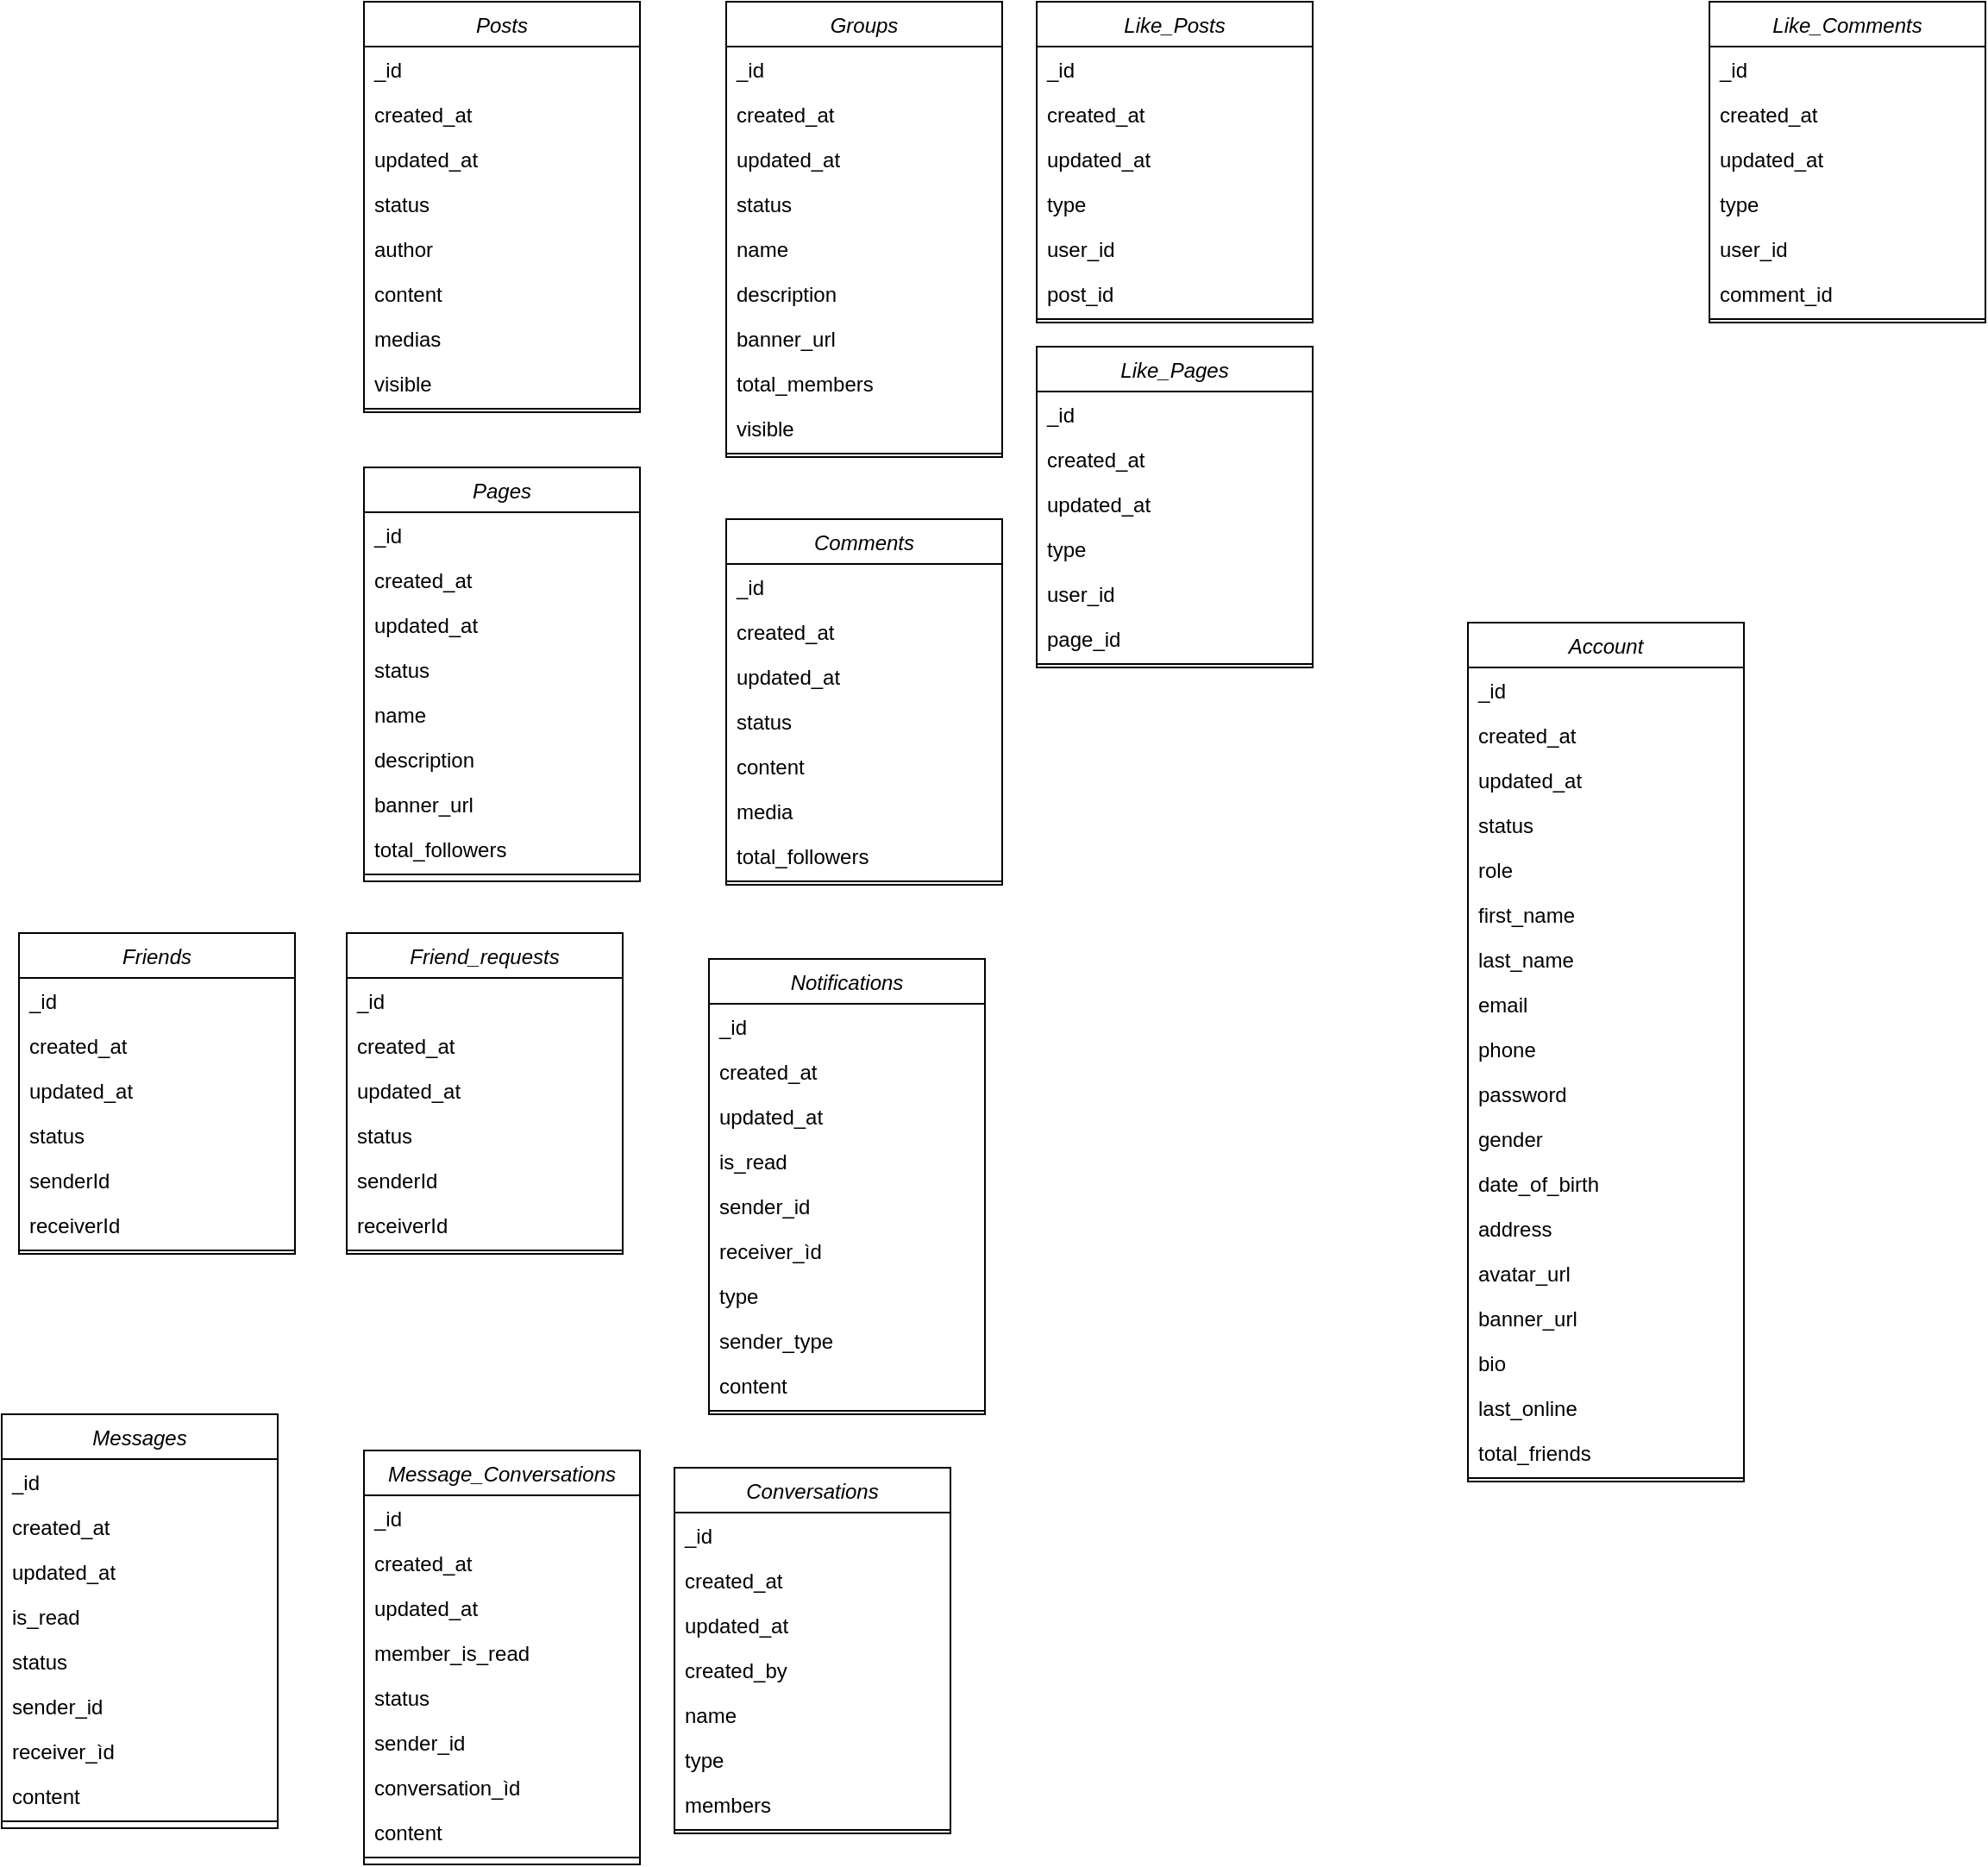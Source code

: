 <mxfile version="20.8.23" type="device"><diagram id="C5RBs43oDa-KdzZeNtuy" name="Page-1"><mxGraphModel dx="1219" dy="695" grid="1" gridSize="10" guides="1" tooltips="1" connect="1" arrows="1" fold="1" page="1" pageScale="1" pageWidth="827" pageHeight="1169" math="0" shadow="0"><root><mxCell id="WIyWlLk6GJQsqaUBKTNV-0"/><mxCell id="WIyWlLk6GJQsqaUBKTNV-1" parent="WIyWlLk6GJQsqaUBKTNV-0"/><mxCell id="zkfFHV4jXpPFQw0GAbJ--0" value="Account" style="swimlane;fontStyle=2;align=center;verticalAlign=top;childLayout=stackLayout;horizontal=1;startSize=26;horizontalStack=0;resizeParent=1;resizeLast=0;collapsible=1;marginBottom=0;rounded=0;shadow=0;strokeWidth=1;" parent="WIyWlLk6GJQsqaUBKTNV-1" vertex="1"><mxGeometry x="910" y="390" width="160" height="498" as="geometry"><mxRectangle x="230" y="140" width="160" height="26" as="alternateBounds"/></mxGeometry></mxCell><mxCell id="VKb7F-kueR9gp5gbfQ-T-25" value="_id" style="text;align=left;verticalAlign=top;spacingLeft=4;spacingRight=4;overflow=hidden;rotatable=0;points=[[0,0.5],[1,0.5]];portConstraint=eastwest;" parent="zkfFHV4jXpPFQw0GAbJ--0" vertex="1"><mxGeometry y="26" width="160" height="26" as="geometry"/></mxCell><mxCell id="VKb7F-kueR9gp5gbfQ-T-27" value="created_at" style="text;align=left;verticalAlign=top;spacingLeft=4;spacingRight=4;overflow=hidden;rotatable=0;points=[[0,0.5],[1,0.5]];portConstraint=eastwest;" parent="zkfFHV4jXpPFQw0GAbJ--0" vertex="1"><mxGeometry y="52" width="160" height="26" as="geometry"/></mxCell><mxCell id="VKb7F-kueR9gp5gbfQ-T-26" value="updated_at" style="text;align=left;verticalAlign=top;spacingLeft=4;spacingRight=4;overflow=hidden;rotatable=0;points=[[0,0.5],[1,0.5]];portConstraint=eastwest;" parent="zkfFHV4jXpPFQw0GAbJ--0" vertex="1"><mxGeometry y="78" width="160" height="26" as="geometry"/></mxCell><mxCell id="VKb7F-kueR9gp5gbfQ-T-29" value="status" style="text;align=left;verticalAlign=top;spacingLeft=4;spacingRight=4;overflow=hidden;rotatable=0;points=[[0,0.5],[1,0.5]];portConstraint=eastwest;" parent="zkfFHV4jXpPFQw0GAbJ--0" vertex="1"><mxGeometry y="104" width="160" height="26" as="geometry"/></mxCell><mxCell id="VKb7F-kueR9gp5gbfQ-T-28" value="role" style="text;align=left;verticalAlign=top;spacingLeft=4;spacingRight=4;overflow=hidden;rotatable=0;points=[[0,0.5],[1,0.5]];portConstraint=eastwest;" parent="zkfFHV4jXpPFQw0GAbJ--0" vertex="1"><mxGeometry y="130" width="160" height="26" as="geometry"/></mxCell><mxCell id="zkfFHV4jXpPFQw0GAbJ--1" value="first_name" style="text;align=left;verticalAlign=top;spacingLeft=4;spacingRight=4;overflow=hidden;rotatable=0;points=[[0,0.5],[1,0.5]];portConstraint=eastwest;" parent="zkfFHV4jXpPFQw0GAbJ--0" vertex="1"><mxGeometry y="156" width="160" height="26" as="geometry"/></mxCell><mxCell id="zkfFHV4jXpPFQw0GAbJ--2" value="last_name" style="text;align=left;verticalAlign=top;spacingLeft=4;spacingRight=4;overflow=hidden;rotatable=0;points=[[0,0.5],[1,0.5]];portConstraint=eastwest;rounded=0;shadow=0;html=0;" parent="zkfFHV4jXpPFQw0GAbJ--0" vertex="1"><mxGeometry y="182" width="160" height="26" as="geometry"/></mxCell><mxCell id="zkfFHV4jXpPFQw0GAbJ--3" value="email" style="text;align=left;verticalAlign=top;spacingLeft=4;spacingRight=4;overflow=hidden;rotatable=0;points=[[0,0.5],[1,0.5]];portConstraint=eastwest;rounded=0;shadow=0;html=0;" parent="zkfFHV4jXpPFQw0GAbJ--0" vertex="1"><mxGeometry y="208" width="160" height="26" as="geometry"/></mxCell><mxCell id="VKb7F-kueR9gp5gbfQ-T-2" value="phone" style="text;align=left;verticalAlign=top;spacingLeft=4;spacingRight=4;overflow=hidden;rotatable=0;points=[[0,0.5],[1,0.5]];portConstraint=eastwest;rounded=0;shadow=0;html=0;" parent="zkfFHV4jXpPFQw0GAbJ--0" vertex="1"><mxGeometry y="234" width="160" height="26" as="geometry"/></mxCell><mxCell id="VKb7F-kueR9gp5gbfQ-T-1" value="password" style="text;align=left;verticalAlign=top;spacingLeft=4;spacingRight=4;overflow=hidden;rotatable=0;points=[[0,0.5],[1,0.5]];portConstraint=eastwest;rounded=0;shadow=0;html=0;" parent="zkfFHV4jXpPFQw0GAbJ--0" vertex="1"><mxGeometry y="260" width="160" height="26" as="geometry"/></mxCell><mxCell id="VKb7F-kueR9gp5gbfQ-T-0" value="gender" style="text;align=left;verticalAlign=top;spacingLeft=4;spacingRight=4;overflow=hidden;rotatable=0;points=[[0,0.5],[1,0.5]];portConstraint=eastwest;rounded=0;shadow=0;html=0;" parent="zkfFHV4jXpPFQw0GAbJ--0" vertex="1"><mxGeometry y="286" width="160" height="26" as="geometry"/></mxCell><mxCell id="VKb7F-kueR9gp5gbfQ-T-4" value="date_of_birth" style="text;align=left;verticalAlign=top;spacingLeft=4;spacingRight=4;overflow=hidden;rotatable=0;points=[[0,0.5],[1,0.5]];portConstraint=eastwest;rounded=0;shadow=0;html=0;" parent="zkfFHV4jXpPFQw0GAbJ--0" vertex="1"><mxGeometry y="312" width="160" height="26" as="geometry"/></mxCell><mxCell id="VKb7F-kueR9gp5gbfQ-T-3" value="address" style="text;align=left;verticalAlign=top;spacingLeft=4;spacingRight=4;overflow=hidden;rotatable=0;points=[[0,0.5],[1,0.5]];portConstraint=eastwest;rounded=0;shadow=0;html=0;" parent="zkfFHV4jXpPFQw0GAbJ--0" vertex="1"><mxGeometry y="338" width="160" height="26" as="geometry"/></mxCell><mxCell id="VKb7F-kueR9gp5gbfQ-T-6" value="avatar_url" style="text;align=left;verticalAlign=top;spacingLeft=4;spacingRight=4;overflow=hidden;rotatable=0;points=[[0,0.5],[1,0.5]];portConstraint=eastwest;rounded=0;shadow=0;html=0;" parent="zkfFHV4jXpPFQw0GAbJ--0" vertex="1"><mxGeometry y="364" width="160" height="26" as="geometry"/></mxCell><mxCell id="VKb7F-kueR9gp5gbfQ-T-5" value="banner_url" style="text;align=left;verticalAlign=top;spacingLeft=4;spacingRight=4;overflow=hidden;rotatable=0;points=[[0,0.5],[1,0.5]];portConstraint=eastwest;rounded=0;shadow=0;html=0;" parent="zkfFHV4jXpPFQw0GAbJ--0" vertex="1"><mxGeometry y="390" width="160" height="26" as="geometry"/></mxCell><mxCell id="VKb7F-kueR9gp5gbfQ-T-7" value="bio" style="text;align=left;verticalAlign=top;spacingLeft=4;spacingRight=4;overflow=hidden;rotatable=0;points=[[0,0.5],[1,0.5]];portConstraint=eastwest;rounded=0;shadow=0;html=0;" parent="zkfFHV4jXpPFQw0GAbJ--0" vertex="1"><mxGeometry y="416" width="160" height="26" as="geometry"/></mxCell><mxCell id="VKb7F-kueR9gp5gbfQ-T-9" value="last_online" style="text;align=left;verticalAlign=top;spacingLeft=4;spacingRight=4;overflow=hidden;rotatable=0;points=[[0,0.5],[1,0.5]];portConstraint=eastwest;rounded=0;shadow=0;html=0;" parent="zkfFHV4jXpPFQw0GAbJ--0" vertex="1"><mxGeometry y="442" width="160" height="26" as="geometry"/></mxCell><mxCell id="VKb7F-kueR9gp5gbfQ-T-8" value="total_friends" style="text;align=left;verticalAlign=top;spacingLeft=4;spacingRight=4;overflow=hidden;rotatable=0;points=[[0,0.5],[1,0.5]];portConstraint=eastwest;rounded=0;shadow=0;html=0;" parent="zkfFHV4jXpPFQw0GAbJ--0" vertex="1"><mxGeometry y="468" width="160" height="26" as="geometry"/></mxCell><mxCell id="zkfFHV4jXpPFQw0GAbJ--4" value="" style="line;html=1;strokeWidth=1;align=left;verticalAlign=middle;spacingTop=-1;spacingLeft=3;spacingRight=3;rotatable=0;labelPosition=right;points=[];portConstraint=eastwest;" parent="zkfFHV4jXpPFQw0GAbJ--0" vertex="1"><mxGeometry y="494" width="160" height="4" as="geometry"/></mxCell><mxCell id="VKb7F-kueR9gp5gbfQ-T-30" value="Posts" style="swimlane;fontStyle=2;align=center;verticalAlign=top;childLayout=stackLayout;horizontal=1;startSize=26;horizontalStack=0;resizeParent=1;resizeLast=0;collapsible=1;marginBottom=0;rounded=0;shadow=0;strokeWidth=1;" parent="WIyWlLk6GJQsqaUBKTNV-1" vertex="1"><mxGeometry x="270" y="30" width="160" height="238" as="geometry"><mxRectangle x="230" y="140" width="160" height="26" as="alternateBounds"/></mxGeometry></mxCell><mxCell id="VKb7F-kueR9gp5gbfQ-T-31" value="_id" style="text;align=left;verticalAlign=top;spacingLeft=4;spacingRight=4;overflow=hidden;rotatable=0;points=[[0,0.5],[1,0.5]];portConstraint=eastwest;" parent="VKb7F-kueR9gp5gbfQ-T-30" vertex="1"><mxGeometry y="26" width="160" height="26" as="geometry"/></mxCell><mxCell id="VKb7F-kueR9gp5gbfQ-T-32" value="created_at" style="text;align=left;verticalAlign=top;spacingLeft=4;spacingRight=4;overflow=hidden;rotatable=0;points=[[0,0.5],[1,0.5]];portConstraint=eastwest;" parent="VKb7F-kueR9gp5gbfQ-T-30" vertex="1"><mxGeometry y="52" width="160" height="26" as="geometry"/></mxCell><mxCell id="VKb7F-kueR9gp5gbfQ-T-33" value="updated_at" style="text;align=left;verticalAlign=top;spacingLeft=4;spacingRight=4;overflow=hidden;rotatable=0;points=[[0,0.5],[1,0.5]];portConstraint=eastwest;" parent="VKb7F-kueR9gp5gbfQ-T-30" vertex="1"><mxGeometry y="78" width="160" height="26" as="geometry"/></mxCell><mxCell id="VKb7F-kueR9gp5gbfQ-T-34" value="status" style="text;align=left;verticalAlign=top;spacingLeft=4;spacingRight=4;overflow=hidden;rotatable=0;points=[[0,0.5],[1,0.5]];portConstraint=eastwest;" parent="VKb7F-kueR9gp5gbfQ-T-30" vertex="1"><mxGeometry y="104" width="160" height="26" as="geometry"/></mxCell><mxCell id="VKb7F-kueR9gp5gbfQ-T-35" value="author" style="text;align=left;verticalAlign=top;spacingLeft=4;spacingRight=4;overflow=hidden;rotatable=0;points=[[0,0.5],[1,0.5]];portConstraint=eastwest;" parent="VKb7F-kueR9gp5gbfQ-T-30" vertex="1"><mxGeometry y="130" width="160" height="26" as="geometry"/></mxCell><mxCell id="VKb7F-kueR9gp5gbfQ-T-36" value="content" style="text;align=left;verticalAlign=top;spacingLeft=4;spacingRight=4;overflow=hidden;rotatable=0;points=[[0,0.5],[1,0.5]];portConstraint=eastwest;" parent="VKb7F-kueR9gp5gbfQ-T-30" vertex="1"><mxGeometry y="156" width="160" height="26" as="geometry"/></mxCell><mxCell id="VKb7F-kueR9gp5gbfQ-T-37" value="medias" style="text;align=left;verticalAlign=top;spacingLeft=4;spacingRight=4;overflow=hidden;rotatable=0;points=[[0,0.5],[1,0.5]];portConstraint=eastwest;rounded=0;shadow=0;html=0;" parent="VKb7F-kueR9gp5gbfQ-T-30" vertex="1"><mxGeometry y="182" width="160" height="26" as="geometry"/></mxCell><mxCell id="VKb7F-kueR9gp5gbfQ-T-61" value="visible" style="text;align=left;verticalAlign=top;spacingLeft=4;spacingRight=4;overflow=hidden;rotatable=0;points=[[0,0.5],[1,0.5]];portConstraint=eastwest;rounded=0;shadow=0;html=0;" parent="VKb7F-kueR9gp5gbfQ-T-30" vertex="1"><mxGeometry y="208" width="160" height="26" as="geometry"/></mxCell><mxCell id="VKb7F-kueR9gp5gbfQ-T-49" value="" style="line;html=1;strokeWidth=1;align=left;verticalAlign=middle;spacingTop=-1;spacingLeft=3;spacingRight=3;rotatable=0;labelPosition=right;points=[];portConstraint=eastwest;" parent="VKb7F-kueR9gp5gbfQ-T-30" vertex="1"><mxGeometry y="234" width="160" height="4" as="geometry"/></mxCell><mxCell id="VKb7F-kueR9gp5gbfQ-T-50" value="Groups" style="swimlane;fontStyle=2;align=center;verticalAlign=top;childLayout=stackLayout;horizontal=1;startSize=26;horizontalStack=0;resizeParent=1;resizeLast=0;collapsible=1;marginBottom=0;rounded=0;shadow=0;strokeWidth=1;" parent="WIyWlLk6GJQsqaUBKTNV-1" vertex="1"><mxGeometry x="480" y="30" width="160" height="264" as="geometry"><mxRectangle x="230" y="140" width="160" height="26" as="alternateBounds"/></mxGeometry></mxCell><mxCell id="VKb7F-kueR9gp5gbfQ-T-51" value="_id" style="text;align=left;verticalAlign=top;spacingLeft=4;spacingRight=4;overflow=hidden;rotatable=0;points=[[0,0.5],[1,0.5]];portConstraint=eastwest;" parent="VKb7F-kueR9gp5gbfQ-T-50" vertex="1"><mxGeometry y="26" width="160" height="26" as="geometry"/></mxCell><mxCell id="VKb7F-kueR9gp5gbfQ-T-52" value="created_at" style="text;align=left;verticalAlign=top;spacingLeft=4;spacingRight=4;overflow=hidden;rotatable=0;points=[[0,0.5],[1,0.5]];portConstraint=eastwest;" parent="VKb7F-kueR9gp5gbfQ-T-50" vertex="1"><mxGeometry y="52" width="160" height="26" as="geometry"/></mxCell><mxCell id="VKb7F-kueR9gp5gbfQ-T-53" value="updated_at" style="text;align=left;verticalAlign=top;spacingLeft=4;spacingRight=4;overflow=hidden;rotatable=0;points=[[0,0.5],[1,0.5]];portConstraint=eastwest;" parent="VKb7F-kueR9gp5gbfQ-T-50" vertex="1"><mxGeometry y="78" width="160" height="26" as="geometry"/></mxCell><mxCell id="VKb7F-kueR9gp5gbfQ-T-54" value="status" style="text;align=left;verticalAlign=top;spacingLeft=4;spacingRight=4;overflow=hidden;rotatable=0;points=[[0,0.5],[1,0.5]];portConstraint=eastwest;" parent="VKb7F-kueR9gp5gbfQ-T-50" vertex="1"><mxGeometry y="104" width="160" height="26" as="geometry"/></mxCell><mxCell id="VKb7F-kueR9gp5gbfQ-T-55" value="name" style="text;align=left;verticalAlign=top;spacingLeft=4;spacingRight=4;overflow=hidden;rotatable=0;points=[[0,0.5],[1,0.5]];portConstraint=eastwest;" parent="VKb7F-kueR9gp5gbfQ-T-50" vertex="1"><mxGeometry y="130" width="160" height="26" as="geometry"/></mxCell><mxCell id="VKb7F-kueR9gp5gbfQ-T-56" value="description" style="text;align=left;verticalAlign=top;spacingLeft=4;spacingRight=4;overflow=hidden;rotatable=0;points=[[0,0.5],[1,0.5]];portConstraint=eastwest;" parent="VKb7F-kueR9gp5gbfQ-T-50" vertex="1"><mxGeometry y="156" width="160" height="26" as="geometry"/></mxCell><mxCell id="VKb7F-kueR9gp5gbfQ-T-57" value="banner_url" style="text;align=left;verticalAlign=top;spacingLeft=4;spacingRight=4;overflow=hidden;rotatable=0;points=[[0,0.5],[1,0.5]];portConstraint=eastwest;rounded=0;shadow=0;html=0;" parent="VKb7F-kueR9gp5gbfQ-T-50" vertex="1"><mxGeometry y="182" width="160" height="26" as="geometry"/></mxCell><mxCell id="VKb7F-kueR9gp5gbfQ-T-60" value="total_members" style="text;align=left;verticalAlign=top;spacingLeft=4;spacingRight=4;overflow=hidden;rotatable=0;points=[[0,0.5],[1,0.5]];portConstraint=eastwest;rounded=0;shadow=0;html=0;" parent="VKb7F-kueR9gp5gbfQ-T-50" vertex="1"><mxGeometry y="208" width="160" height="26" as="geometry"/></mxCell><mxCell id="VKb7F-kueR9gp5gbfQ-T-59" value="visible" style="text;align=left;verticalAlign=top;spacingLeft=4;spacingRight=4;overflow=hidden;rotatable=0;points=[[0,0.5],[1,0.5]];portConstraint=eastwest;rounded=0;shadow=0;html=0;" parent="VKb7F-kueR9gp5gbfQ-T-50" vertex="1"><mxGeometry y="234" width="160" height="26" as="geometry"/></mxCell><mxCell id="VKb7F-kueR9gp5gbfQ-T-58" value="" style="line;html=1;strokeWidth=1;align=left;verticalAlign=middle;spacingTop=-1;spacingLeft=3;spacingRight=3;rotatable=0;labelPosition=right;points=[];portConstraint=eastwest;" parent="VKb7F-kueR9gp5gbfQ-T-50" vertex="1"><mxGeometry y="260" width="160" height="4" as="geometry"/></mxCell><mxCell id="GopUhcgHc-Oy5f7i4X_g-0" value="Pages" style="swimlane;fontStyle=2;align=center;verticalAlign=top;childLayout=stackLayout;horizontal=1;startSize=26;horizontalStack=0;resizeParent=1;resizeLast=0;collapsible=1;marginBottom=0;rounded=0;shadow=0;strokeWidth=1;" parent="WIyWlLk6GJQsqaUBKTNV-1" vertex="1"><mxGeometry x="270" y="300" width="160" height="240" as="geometry"><mxRectangle x="230" y="140" width="160" height="26" as="alternateBounds"/></mxGeometry></mxCell><mxCell id="GopUhcgHc-Oy5f7i4X_g-1" value="_id" style="text;align=left;verticalAlign=top;spacingLeft=4;spacingRight=4;overflow=hidden;rotatable=0;points=[[0,0.5],[1,0.5]];portConstraint=eastwest;" parent="GopUhcgHc-Oy5f7i4X_g-0" vertex="1"><mxGeometry y="26" width="160" height="26" as="geometry"/></mxCell><mxCell id="GopUhcgHc-Oy5f7i4X_g-2" value="created_at" style="text;align=left;verticalAlign=top;spacingLeft=4;spacingRight=4;overflow=hidden;rotatable=0;points=[[0,0.5],[1,0.5]];portConstraint=eastwest;" parent="GopUhcgHc-Oy5f7i4X_g-0" vertex="1"><mxGeometry y="52" width="160" height="26" as="geometry"/></mxCell><mxCell id="GopUhcgHc-Oy5f7i4X_g-3" value="updated_at" style="text;align=left;verticalAlign=top;spacingLeft=4;spacingRight=4;overflow=hidden;rotatable=0;points=[[0,0.5],[1,0.5]];portConstraint=eastwest;" parent="GopUhcgHc-Oy5f7i4X_g-0" vertex="1"><mxGeometry y="78" width="160" height="26" as="geometry"/></mxCell><mxCell id="GopUhcgHc-Oy5f7i4X_g-4" value="status" style="text;align=left;verticalAlign=top;spacingLeft=4;spacingRight=4;overflow=hidden;rotatable=0;points=[[0,0.5],[1,0.5]];portConstraint=eastwest;" parent="GopUhcgHc-Oy5f7i4X_g-0" vertex="1"><mxGeometry y="104" width="160" height="26" as="geometry"/></mxCell><mxCell id="GopUhcgHc-Oy5f7i4X_g-5" value="name" style="text;align=left;verticalAlign=top;spacingLeft=4;spacingRight=4;overflow=hidden;rotatable=0;points=[[0,0.5],[1,0.5]];portConstraint=eastwest;" parent="GopUhcgHc-Oy5f7i4X_g-0" vertex="1"><mxGeometry y="130" width="160" height="26" as="geometry"/></mxCell><mxCell id="GopUhcgHc-Oy5f7i4X_g-6" value="description" style="text;align=left;verticalAlign=top;spacingLeft=4;spacingRight=4;overflow=hidden;rotatable=0;points=[[0,0.5],[1,0.5]];portConstraint=eastwest;" parent="GopUhcgHc-Oy5f7i4X_g-0" vertex="1"><mxGeometry y="156" width="160" height="26" as="geometry"/></mxCell><mxCell id="GopUhcgHc-Oy5f7i4X_g-7" value="banner_url" style="text;align=left;verticalAlign=top;spacingLeft=4;spacingRight=4;overflow=hidden;rotatable=0;points=[[0,0.5],[1,0.5]];portConstraint=eastwest;rounded=0;shadow=0;html=0;" parent="GopUhcgHc-Oy5f7i4X_g-0" vertex="1"><mxGeometry y="182" width="160" height="26" as="geometry"/></mxCell><mxCell id="GopUhcgHc-Oy5f7i4X_g-8" value="total_followers" style="text;align=left;verticalAlign=top;spacingLeft=4;spacingRight=4;overflow=hidden;rotatable=0;points=[[0,0.5],[1,0.5]];portConstraint=eastwest;rounded=0;shadow=0;html=0;" parent="GopUhcgHc-Oy5f7i4X_g-0" vertex="1"><mxGeometry y="208" width="160" height="26" as="geometry"/></mxCell><mxCell id="GopUhcgHc-Oy5f7i4X_g-10" value="" style="line;html=1;strokeWidth=1;align=left;verticalAlign=middle;spacingTop=-1;spacingLeft=3;spacingRight=3;rotatable=0;labelPosition=right;points=[];portConstraint=eastwest;" parent="GopUhcgHc-Oy5f7i4X_g-0" vertex="1"><mxGeometry y="234" width="160" height="4" as="geometry"/></mxCell><mxCell id="GopUhcgHc-Oy5f7i4X_g-11" value="Comments" style="swimlane;fontStyle=2;align=center;verticalAlign=top;childLayout=stackLayout;horizontal=1;startSize=26;horizontalStack=0;resizeParent=1;resizeLast=0;collapsible=1;marginBottom=0;rounded=0;shadow=0;strokeWidth=1;" parent="WIyWlLk6GJQsqaUBKTNV-1" vertex="1"><mxGeometry x="480" y="330" width="160" height="212" as="geometry"><mxRectangle x="230" y="140" width="160" height="26" as="alternateBounds"/></mxGeometry></mxCell><mxCell id="GopUhcgHc-Oy5f7i4X_g-12" value="_id" style="text;align=left;verticalAlign=top;spacingLeft=4;spacingRight=4;overflow=hidden;rotatable=0;points=[[0,0.5],[1,0.5]];portConstraint=eastwest;" parent="GopUhcgHc-Oy5f7i4X_g-11" vertex="1"><mxGeometry y="26" width="160" height="26" as="geometry"/></mxCell><mxCell id="GopUhcgHc-Oy5f7i4X_g-13" value="created_at" style="text;align=left;verticalAlign=top;spacingLeft=4;spacingRight=4;overflow=hidden;rotatable=0;points=[[0,0.5],[1,0.5]];portConstraint=eastwest;" parent="GopUhcgHc-Oy5f7i4X_g-11" vertex="1"><mxGeometry y="52" width="160" height="26" as="geometry"/></mxCell><mxCell id="GopUhcgHc-Oy5f7i4X_g-14" value="updated_at" style="text;align=left;verticalAlign=top;spacingLeft=4;spacingRight=4;overflow=hidden;rotatable=0;points=[[0,0.5],[1,0.5]];portConstraint=eastwest;" parent="GopUhcgHc-Oy5f7i4X_g-11" vertex="1"><mxGeometry y="78" width="160" height="26" as="geometry"/></mxCell><mxCell id="GopUhcgHc-Oy5f7i4X_g-15" value="status" style="text;align=left;verticalAlign=top;spacingLeft=4;spacingRight=4;overflow=hidden;rotatable=0;points=[[0,0.5],[1,0.5]];portConstraint=eastwest;" parent="GopUhcgHc-Oy5f7i4X_g-11" vertex="1"><mxGeometry y="104" width="160" height="26" as="geometry"/></mxCell><mxCell id="GopUhcgHc-Oy5f7i4X_g-16" value="content" style="text;align=left;verticalAlign=top;spacingLeft=4;spacingRight=4;overflow=hidden;rotatable=0;points=[[0,0.5],[1,0.5]];portConstraint=eastwest;" parent="GopUhcgHc-Oy5f7i4X_g-11" vertex="1"><mxGeometry y="130" width="160" height="26" as="geometry"/></mxCell><mxCell id="GopUhcgHc-Oy5f7i4X_g-17" value="media" style="text;align=left;verticalAlign=top;spacingLeft=4;spacingRight=4;overflow=hidden;rotatable=0;points=[[0,0.5],[1,0.5]];portConstraint=eastwest;" parent="GopUhcgHc-Oy5f7i4X_g-11" vertex="1"><mxGeometry y="156" width="160" height="26" as="geometry"/></mxCell><mxCell id="GopUhcgHc-Oy5f7i4X_g-19" value="total_followers" style="text;align=left;verticalAlign=top;spacingLeft=4;spacingRight=4;overflow=hidden;rotatable=0;points=[[0,0.5],[1,0.5]];portConstraint=eastwest;rounded=0;shadow=0;html=0;" parent="GopUhcgHc-Oy5f7i4X_g-11" vertex="1"><mxGeometry y="182" width="160" height="26" as="geometry"/></mxCell><mxCell id="GopUhcgHc-Oy5f7i4X_g-20" value="" style="line;html=1;strokeWidth=1;align=left;verticalAlign=middle;spacingTop=-1;spacingLeft=3;spacingRight=3;rotatable=0;labelPosition=right;points=[];portConstraint=eastwest;" parent="GopUhcgHc-Oy5f7i4X_g-11" vertex="1"><mxGeometry y="208" width="160" height="4" as="geometry"/></mxCell><mxCell id="GopUhcgHc-Oy5f7i4X_g-21" value="Like_Posts" style="swimlane;fontStyle=2;align=center;verticalAlign=top;childLayout=stackLayout;horizontal=1;startSize=26;horizontalStack=0;resizeParent=1;resizeLast=0;collapsible=1;marginBottom=0;rounded=0;shadow=0;strokeWidth=1;" parent="WIyWlLk6GJQsqaUBKTNV-1" vertex="1"><mxGeometry x="660" y="30" width="160" height="186" as="geometry"><mxRectangle x="230" y="140" width="160" height="26" as="alternateBounds"/></mxGeometry></mxCell><mxCell id="GopUhcgHc-Oy5f7i4X_g-22" value="_id" style="text;align=left;verticalAlign=top;spacingLeft=4;spacingRight=4;overflow=hidden;rotatable=0;points=[[0,0.5],[1,0.5]];portConstraint=eastwest;" parent="GopUhcgHc-Oy5f7i4X_g-21" vertex="1"><mxGeometry y="26" width="160" height="26" as="geometry"/></mxCell><mxCell id="GopUhcgHc-Oy5f7i4X_g-26" value="created_at" style="text;align=left;verticalAlign=top;spacingLeft=4;spacingRight=4;overflow=hidden;rotatable=0;points=[[0,0.5],[1,0.5]];portConstraint=eastwest;" parent="GopUhcgHc-Oy5f7i4X_g-21" vertex="1"><mxGeometry y="52" width="160" height="26" as="geometry"/></mxCell><mxCell id="GopUhcgHc-Oy5f7i4X_g-28" value="updated_at" style="text;align=left;verticalAlign=top;spacingLeft=4;spacingRight=4;overflow=hidden;rotatable=0;points=[[0,0.5],[1,0.5]];portConstraint=eastwest;rounded=0;shadow=0;html=0;" parent="GopUhcgHc-Oy5f7i4X_g-21" vertex="1"><mxGeometry y="78" width="160" height="26" as="geometry"/></mxCell><mxCell id="GopUhcgHc-Oy5f7i4X_g-31" value="type" style="text;align=left;verticalAlign=top;spacingLeft=4;spacingRight=4;overflow=hidden;rotatable=0;points=[[0,0.5],[1,0.5]];portConstraint=eastwest;rounded=0;shadow=0;html=0;" parent="GopUhcgHc-Oy5f7i4X_g-21" vertex="1"><mxGeometry y="104" width="160" height="26" as="geometry"/></mxCell><mxCell id="GopUhcgHc-Oy5f7i4X_g-32" value="user_id" style="text;align=left;verticalAlign=top;spacingLeft=4;spacingRight=4;overflow=hidden;rotatable=0;points=[[0,0.5],[1,0.5]];portConstraint=eastwest;rounded=0;shadow=0;html=0;" parent="GopUhcgHc-Oy5f7i4X_g-21" vertex="1"><mxGeometry y="130" width="160" height="26" as="geometry"/></mxCell><mxCell id="GopUhcgHc-Oy5f7i4X_g-33" value="post_id" style="text;align=left;verticalAlign=top;spacingLeft=4;spacingRight=4;overflow=hidden;rotatable=0;points=[[0,0.5],[1,0.5]];portConstraint=eastwest;rounded=0;shadow=0;html=0;" parent="GopUhcgHc-Oy5f7i4X_g-21" vertex="1"><mxGeometry y="156" width="160" height="26" as="geometry"/></mxCell><mxCell id="GopUhcgHc-Oy5f7i4X_g-30" value="" style="line;html=1;strokeWidth=1;align=left;verticalAlign=middle;spacingTop=-1;spacingLeft=3;spacingRight=3;rotatable=0;labelPosition=right;points=[];portConstraint=eastwest;" parent="GopUhcgHc-Oy5f7i4X_g-21" vertex="1"><mxGeometry y="182" width="160" height="4" as="geometry"/></mxCell><mxCell id="GopUhcgHc-Oy5f7i4X_g-34" value="Like_Pages" style="swimlane;fontStyle=2;align=center;verticalAlign=top;childLayout=stackLayout;horizontal=1;startSize=26;horizontalStack=0;resizeParent=1;resizeLast=0;collapsible=1;marginBottom=0;rounded=0;shadow=0;strokeWidth=1;" parent="WIyWlLk6GJQsqaUBKTNV-1" vertex="1"><mxGeometry x="660" y="230" width="160" height="186" as="geometry"><mxRectangle x="230" y="140" width="160" height="26" as="alternateBounds"/></mxGeometry></mxCell><mxCell id="GopUhcgHc-Oy5f7i4X_g-35" value="_id" style="text;align=left;verticalAlign=top;spacingLeft=4;spacingRight=4;overflow=hidden;rotatable=0;points=[[0,0.5],[1,0.5]];portConstraint=eastwest;" parent="GopUhcgHc-Oy5f7i4X_g-34" vertex="1"><mxGeometry y="26" width="160" height="26" as="geometry"/></mxCell><mxCell id="GopUhcgHc-Oy5f7i4X_g-36" value="created_at" style="text;align=left;verticalAlign=top;spacingLeft=4;spacingRight=4;overflow=hidden;rotatable=0;points=[[0,0.5],[1,0.5]];portConstraint=eastwest;" parent="GopUhcgHc-Oy5f7i4X_g-34" vertex="1"><mxGeometry y="52" width="160" height="26" as="geometry"/></mxCell><mxCell id="GopUhcgHc-Oy5f7i4X_g-37" value="updated_at" style="text;align=left;verticalAlign=top;spacingLeft=4;spacingRight=4;overflow=hidden;rotatable=0;points=[[0,0.5],[1,0.5]];portConstraint=eastwest;rounded=0;shadow=0;html=0;" parent="GopUhcgHc-Oy5f7i4X_g-34" vertex="1"><mxGeometry y="78" width="160" height="26" as="geometry"/></mxCell><mxCell id="GopUhcgHc-Oy5f7i4X_g-38" value="type" style="text;align=left;verticalAlign=top;spacingLeft=4;spacingRight=4;overflow=hidden;rotatable=0;points=[[0,0.5],[1,0.5]];portConstraint=eastwest;rounded=0;shadow=0;html=0;" parent="GopUhcgHc-Oy5f7i4X_g-34" vertex="1"><mxGeometry y="104" width="160" height="26" as="geometry"/></mxCell><mxCell id="GopUhcgHc-Oy5f7i4X_g-39" value="user_id" style="text;align=left;verticalAlign=top;spacingLeft=4;spacingRight=4;overflow=hidden;rotatable=0;points=[[0,0.5],[1,0.5]];portConstraint=eastwest;rounded=0;shadow=0;html=0;" parent="GopUhcgHc-Oy5f7i4X_g-34" vertex="1"><mxGeometry y="130" width="160" height="26" as="geometry"/></mxCell><mxCell id="GopUhcgHc-Oy5f7i4X_g-40" value="page_id" style="text;align=left;verticalAlign=top;spacingLeft=4;spacingRight=4;overflow=hidden;rotatable=0;points=[[0,0.5],[1,0.5]];portConstraint=eastwest;rounded=0;shadow=0;html=0;" parent="GopUhcgHc-Oy5f7i4X_g-34" vertex="1"><mxGeometry y="156" width="160" height="26" as="geometry"/></mxCell><mxCell id="GopUhcgHc-Oy5f7i4X_g-41" value="" style="line;html=1;strokeWidth=1;align=left;verticalAlign=middle;spacingTop=-1;spacingLeft=3;spacingRight=3;rotatable=0;labelPosition=right;points=[];portConstraint=eastwest;" parent="GopUhcgHc-Oy5f7i4X_g-34" vertex="1"><mxGeometry y="182" width="160" height="4" as="geometry"/></mxCell><mxCell id="GopUhcgHc-Oy5f7i4X_g-42" value="Like_Comments" style="swimlane;fontStyle=2;align=center;verticalAlign=top;childLayout=stackLayout;horizontal=1;startSize=26;horizontalStack=0;resizeParent=1;resizeLast=0;collapsible=1;marginBottom=0;rounded=0;shadow=0;strokeWidth=1;" parent="WIyWlLk6GJQsqaUBKTNV-1" vertex="1"><mxGeometry x="1050" y="30" width="160" height="186" as="geometry"><mxRectangle x="230" y="140" width="160" height="26" as="alternateBounds"/></mxGeometry></mxCell><mxCell id="GopUhcgHc-Oy5f7i4X_g-43" value="_id" style="text;align=left;verticalAlign=top;spacingLeft=4;spacingRight=4;overflow=hidden;rotatable=0;points=[[0,0.5],[1,0.5]];portConstraint=eastwest;" parent="GopUhcgHc-Oy5f7i4X_g-42" vertex="1"><mxGeometry y="26" width="160" height="26" as="geometry"/></mxCell><mxCell id="GopUhcgHc-Oy5f7i4X_g-44" value="created_at" style="text;align=left;verticalAlign=top;spacingLeft=4;spacingRight=4;overflow=hidden;rotatable=0;points=[[0,0.5],[1,0.5]];portConstraint=eastwest;" parent="GopUhcgHc-Oy5f7i4X_g-42" vertex="1"><mxGeometry y="52" width="160" height="26" as="geometry"/></mxCell><mxCell id="GopUhcgHc-Oy5f7i4X_g-45" value="updated_at" style="text;align=left;verticalAlign=top;spacingLeft=4;spacingRight=4;overflow=hidden;rotatable=0;points=[[0,0.5],[1,0.5]];portConstraint=eastwest;rounded=0;shadow=0;html=0;" parent="GopUhcgHc-Oy5f7i4X_g-42" vertex="1"><mxGeometry y="78" width="160" height="26" as="geometry"/></mxCell><mxCell id="GopUhcgHc-Oy5f7i4X_g-46" value="type" style="text;align=left;verticalAlign=top;spacingLeft=4;spacingRight=4;overflow=hidden;rotatable=0;points=[[0,0.5],[1,0.5]];portConstraint=eastwest;rounded=0;shadow=0;html=0;" parent="GopUhcgHc-Oy5f7i4X_g-42" vertex="1"><mxGeometry y="104" width="160" height="26" as="geometry"/></mxCell><mxCell id="GopUhcgHc-Oy5f7i4X_g-47" value="user_id" style="text;align=left;verticalAlign=top;spacingLeft=4;spacingRight=4;overflow=hidden;rotatable=0;points=[[0,0.5],[1,0.5]];portConstraint=eastwest;rounded=0;shadow=0;html=0;" parent="GopUhcgHc-Oy5f7i4X_g-42" vertex="1"><mxGeometry y="130" width="160" height="26" as="geometry"/></mxCell><mxCell id="GopUhcgHc-Oy5f7i4X_g-48" value="comment_id" style="text;align=left;verticalAlign=top;spacingLeft=4;spacingRight=4;overflow=hidden;rotatable=0;points=[[0,0.5],[1,0.5]];portConstraint=eastwest;rounded=0;shadow=0;html=0;" parent="GopUhcgHc-Oy5f7i4X_g-42" vertex="1"><mxGeometry y="156" width="160" height="26" as="geometry"/></mxCell><mxCell id="GopUhcgHc-Oy5f7i4X_g-49" value="" style="line;html=1;strokeWidth=1;align=left;verticalAlign=middle;spacingTop=-1;spacingLeft=3;spacingRight=3;rotatable=0;labelPosition=right;points=[];portConstraint=eastwest;" parent="GopUhcgHc-Oy5f7i4X_g-42" vertex="1"><mxGeometry y="182" width="160" height="4" as="geometry"/></mxCell><mxCell id="uGfV7mG4QehzOXz5ti8C-0" value="Friends" style="swimlane;fontStyle=2;align=center;verticalAlign=top;childLayout=stackLayout;horizontal=1;startSize=26;horizontalStack=0;resizeParent=1;resizeLast=0;collapsible=1;marginBottom=0;rounded=0;shadow=0;strokeWidth=1;" parent="WIyWlLk6GJQsqaUBKTNV-1" vertex="1"><mxGeometry x="70" y="570" width="160" height="186" as="geometry"><mxRectangle x="230" y="140" width="160" height="26" as="alternateBounds"/></mxGeometry></mxCell><mxCell id="uGfV7mG4QehzOXz5ti8C-1" value="_id" style="text;align=left;verticalAlign=top;spacingLeft=4;spacingRight=4;overflow=hidden;rotatable=0;points=[[0,0.5],[1,0.5]];portConstraint=eastwest;" parent="uGfV7mG4QehzOXz5ti8C-0" vertex="1"><mxGeometry y="26" width="160" height="26" as="geometry"/></mxCell><mxCell id="uGfV7mG4QehzOXz5ti8C-2" value="created_at" style="text;align=left;verticalAlign=top;spacingLeft=4;spacingRight=4;overflow=hidden;rotatable=0;points=[[0,0.5],[1,0.5]];portConstraint=eastwest;" parent="uGfV7mG4QehzOXz5ti8C-0" vertex="1"><mxGeometry y="52" width="160" height="26" as="geometry"/></mxCell><mxCell id="uGfV7mG4QehzOXz5ti8C-3" value="updated_at" style="text;align=left;verticalAlign=top;spacingLeft=4;spacingRight=4;overflow=hidden;rotatable=0;points=[[0,0.5],[1,0.5]];portConstraint=eastwest;rounded=0;shadow=0;html=0;" parent="uGfV7mG4QehzOXz5ti8C-0" vertex="1"><mxGeometry y="78" width="160" height="26" as="geometry"/></mxCell><mxCell id="uGfV7mG4QehzOXz5ti8C-4" value="status" style="text;align=left;verticalAlign=top;spacingLeft=4;spacingRight=4;overflow=hidden;rotatable=0;points=[[0,0.5],[1,0.5]];portConstraint=eastwest;rounded=0;shadow=0;html=0;" parent="uGfV7mG4QehzOXz5ti8C-0" vertex="1"><mxGeometry y="104" width="160" height="26" as="geometry"/></mxCell><mxCell id="uGfV7mG4QehzOXz5ti8C-5" value="senderId" style="text;align=left;verticalAlign=top;spacingLeft=4;spacingRight=4;overflow=hidden;rotatable=0;points=[[0,0.5],[1,0.5]];portConstraint=eastwest;rounded=0;shadow=0;html=0;" parent="uGfV7mG4QehzOXz5ti8C-0" vertex="1"><mxGeometry y="130" width="160" height="26" as="geometry"/></mxCell><mxCell id="uGfV7mG4QehzOXz5ti8C-6" value="receiverId" style="text;align=left;verticalAlign=top;spacingLeft=4;spacingRight=4;overflow=hidden;rotatable=0;points=[[0,0.5],[1,0.5]];portConstraint=eastwest;rounded=0;shadow=0;html=0;" parent="uGfV7mG4QehzOXz5ti8C-0" vertex="1"><mxGeometry y="156" width="160" height="26" as="geometry"/></mxCell><mxCell id="uGfV7mG4QehzOXz5ti8C-7" value="" style="line;html=1;strokeWidth=1;align=left;verticalAlign=middle;spacingTop=-1;spacingLeft=3;spacingRight=3;rotatable=0;labelPosition=right;points=[];portConstraint=eastwest;" parent="uGfV7mG4QehzOXz5ti8C-0" vertex="1"><mxGeometry y="182" width="160" height="4" as="geometry"/></mxCell><mxCell id="uGfV7mG4QehzOXz5ti8C-8" value="Friend_requests" style="swimlane;fontStyle=2;align=center;verticalAlign=top;childLayout=stackLayout;horizontal=1;startSize=26;horizontalStack=0;resizeParent=1;resizeLast=0;collapsible=1;marginBottom=0;rounded=0;shadow=0;strokeWidth=1;" parent="WIyWlLk6GJQsqaUBKTNV-1" vertex="1"><mxGeometry x="260" y="570" width="160" height="186" as="geometry"><mxRectangle x="230" y="140" width="160" height="26" as="alternateBounds"/></mxGeometry></mxCell><mxCell id="uGfV7mG4QehzOXz5ti8C-9" value="_id" style="text;align=left;verticalAlign=top;spacingLeft=4;spacingRight=4;overflow=hidden;rotatable=0;points=[[0,0.5],[1,0.5]];portConstraint=eastwest;" parent="uGfV7mG4QehzOXz5ti8C-8" vertex="1"><mxGeometry y="26" width="160" height="26" as="geometry"/></mxCell><mxCell id="uGfV7mG4QehzOXz5ti8C-10" value="created_at" style="text;align=left;verticalAlign=top;spacingLeft=4;spacingRight=4;overflow=hidden;rotatable=0;points=[[0,0.5],[1,0.5]];portConstraint=eastwest;" parent="uGfV7mG4QehzOXz5ti8C-8" vertex="1"><mxGeometry y="52" width="160" height="26" as="geometry"/></mxCell><mxCell id="uGfV7mG4QehzOXz5ti8C-11" value="updated_at" style="text;align=left;verticalAlign=top;spacingLeft=4;spacingRight=4;overflow=hidden;rotatable=0;points=[[0,0.5],[1,0.5]];portConstraint=eastwest;rounded=0;shadow=0;html=0;" parent="uGfV7mG4QehzOXz5ti8C-8" vertex="1"><mxGeometry y="78" width="160" height="26" as="geometry"/></mxCell><mxCell id="uGfV7mG4QehzOXz5ti8C-12" value="status" style="text;align=left;verticalAlign=top;spacingLeft=4;spacingRight=4;overflow=hidden;rotatable=0;points=[[0,0.5],[1,0.5]];portConstraint=eastwest;rounded=0;shadow=0;html=0;" parent="uGfV7mG4QehzOXz5ti8C-8" vertex="1"><mxGeometry y="104" width="160" height="26" as="geometry"/></mxCell><mxCell id="uGfV7mG4QehzOXz5ti8C-13" value="senderId" style="text;align=left;verticalAlign=top;spacingLeft=4;spacingRight=4;overflow=hidden;rotatable=0;points=[[0,0.5],[1,0.5]];portConstraint=eastwest;rounded=0;shadow=0;html=0;" parent="uGfV7mG4QehzOXz5ti8C-8" vertex="1"><mxGeometry y="130" width="160" height="26" as="geometry"/></mxCell><mxCell id="uGfV7mG4QehzOXz5ti8C-14" value="receiverId" style="text;align=left;verticalAlign=top;spacingLeft=4;spacingRight=4;overflow=hidden;rotatable=0;points=[[0,0.5],[1,0.5]];portConstraint=eastwest;rounded=0;shadow=0;html=0;" parent="uGfV7mG4QehzOXz5ti8C-8" vertex="1"><mxGeometry y="156" width="160" height="26" as="geometry"/></mxCell><mxCell id="uGfV7mG4QehzOXz5ti8C-15" value="" style="line;html=1;strokeWidth=1;align=left;verticalAlign=middle;spacingTop=-1;spacingLeft=3;spacingRight=3;rotatable=0;labelPosition=right;points=[];portConstraint=eastwest;" parent="uGfV7mG4QehzOXz5ti8C-8" vertex="1"><mxGeometry y="182" width="160" height="4" as="geometry"/></mxCell><mxCell id="uGfV7mG4QehzOXz5ti8C-16" value="Notifications" style="swimlane;fontStyle=2;align=center;verticalAlign=top;childLayout=stackLayout;horizontal=1;startSize=26;horizontalStack=0;resizeParent=1;resizeLast=0;collapsible=1;marginBottom=0;rounded=0;shadow=0;strokeWidth=1;" parent="WIyWlLk6GJQsqaUBKTNV-1" vertex="1"><mxGeometry x="470" y="585" width="160" height="264" as="geometry"><mxRectangle x="230" y="140" width="160" height="26" as="alternateBounds"/></mxGeometry></mxCell><mxCell id="uGfV7mG4QehzOXz5ti8C-17" value="_id" style="text;align=left;verticalAlign=top;spacingLeft=4;spacingRight=4;overflow=hidden;rotatable=0;points=[[0,0.5],[1,0.5]];portConstraint=eastwest;" parent="uGfV7mG4QehzOXz5ti8C-16" vertex="1"><mxGeometry y="26" width="160" height="26" as="geometry"/></mxCell><mxCell id="uGfV7mG4QehzOXz5ti8C-18" value="created_at" style="text;align=left;verticalAlign=top;spacingLeft=4;spacingRight=4;overflow=hidden;rotatable=0;points=[[0,0.5],[1,0.5]];portConstraint=eastwest;" parent="uGfV7mG4QehzOXz5ti8C-16" vertex="1"><mxGeometry y="52" width="160" height="26" as="geometry"/></mxCell><mxCell id="uGfV7mG4QehzOXz5ti8C-19" value="updated_at" style="text;align=left;verticalAlign=top;spacingLeft=4;spacingRight=4;overflow=hidden;rotatable=0;points=[[0,0.5],[1,0.5]];portConstraint=eastwest;" parent="uGfV7mG4QehzOXz5ti8C-16" vertex="1"><mxGeometry y="78" width="160" height="26" as="geometry"/></mxCell><mxCell id="uGfV7mG4QehzOXz5ti8C-20" value="is_read" style="text;align=left;verticalAlign=top;spacingLeft=4;spacingRight=4;overflow=hidden;rotatable=0;points=[[0,0.5],[1,0.5]];portConstraint=eastwest;" parent="uGfV7mG4QehzOXz5ti8C-16" vertex="1"><mxGeometry y="104" width="160" height="26" as="geometry"/></mxCell><mxCell id="uGfV7mG4QehzOXz5ti8C-21" value="sender_id" style="text;align=left;verticalAlign=top;spacingLeft=4;spacingRight=4;overflow=hidden;rotatable=0;points=[[0,0.5],[1,0.5]];portConstraint=eastwest;" parent="uGfV7mG4QehzOXz5ti8C-16" vertex="1"><mxGeometry y="130" width="160" height="26" as="geometry"/></mxCell><mxCell id="uGfV7mG4QehzOXz5ti8C-22" value="receiver_ìd" style="text;align=left;verticalAlign=top;spacingLeft=4;spacingRight=4;overflow=hidden;rotatable=0;points=[[0,0.5],[1,0.5]];portConstraint=eastwest;" parent="uGfV7mG4QehzOXz5ti8C-16" vertex="1"><mxGeometry y="156" width="160" height="26" as="geometry"/></mxCell><mxCell id="uGfV7mG4QehzOXz5ti8C-23" value="type" style="text;align=left;verticalAlign=top;spacingLeft=4;spacingRight=4;overflow=hidden;rotatable=0;points=[[0,0.5],[1,0.5]];portConstraint=eastwest;rounded=0;shadow=0;html=0;" parent="uGfV7mG4QehzOXz5ti8C-16" vertex="1"><mxGeometry y="182" width="160" height="26" as="geometry"/></mxCell><mxCell id="uGfV7mG4QehzOXz5ti8C-24" value="sender_type" style="text;align=left;verticalAlign=top;spacingLeft=4;spacingRight=4;overflow=hidden;rotatable=0;points=[[0,0.5],[1,0.5]];portConstraint=eastwest;rounded=0;shadow=0;html=0;" parent="uGfV7mG4QehzOXz5ti8C-16" vertex="1"><mxGeometry y="208" width="160" height="26" as="geometry"/></mxCell><mxCell id="uGfV7mG4QehzOXz5ti8C-28" value="content" style="text;align=left;verticalAlign=top;spacingLeft=4;spacingRight=4;overflow=hidden;rotatable=0;points=[[0,0.5],[1,0.5]];portConstraint=eastwest;rounded=0;shadow=0;html=0;" parent="uGfV7mG4QehzOXz5ti8C-16" vertex="1"><mxGeometry y="234" width="160" height="26" as="geometry"/></mxCell><mxCell id="uGfV7mG4QehzOXz5ti8C-25" value="" style="line;html=1;strokeWidth=1;align=left;verticalAlign=middle;spacingTop=-1;spacingLeft=3;spacingRight=3;rotatable=0;labelPosition=right;points=[];portConstraint=eastwest;" parent="uGfV7mG4QehzOXz5ti8C-16" vertex="1"><mxGeometry y="260" width="160" height="4" as="geometry"/></mxCell><mxCell id="uGfV7mG4QehzOXz5ti8C-29" value="Messages" style="swimlane;fontStyle=2;align=center;verticalAlign=top;childLayout=stackLayout;horizontal=1;startSize=26;horizontalStack=0;resizeParent=1;resizeLast=0;collapsible=1;marginBottom=0;rounded=0;shadow=0;strokeWidth=1;" parent="WIyWlLk6GJQsqaUBKTNV-1" vertex="1"><mxGeometry x="60" y="849" width="160" height="240" as="geometry"><mxRectangle x="230" y="140" width="160" height="26" as="alternateBounds"/></mxGeometry></mxCell><mxCell id="uGfV7mG4QehzOXz5ti8C-30" value="_id" style="text;align=left;verticalAlign=top;spacingLeft=4;spacingRight=4;overflow=hidden;rotatable=0;points=[[0,0.5],[1,0.5]];portConstraint=eastwest;" parent="uGfV7mG4QehzOXz5ti8C-29" vertex="1"><mxGeometry y="26" width="160" height="26" as="geometry"/></mxCell><mxCell id="uGfV7mG4QehzOXz5ti8C-31" value="created_at" style="text;align=left;verticalAlign=top;spacingLeft=4;spacingRight=4;overflow=hidden;rotatable=0;points=[[0,0.5],[1,0.5]];portConstraint=eastwest;" parent="uGfV7mG4QehzOXz5ti8C-29" vertex="1"><mxGeometry y="52" width="160" height="26" as="geometry"/></mxCell><mxCell id="uGfV7mG4QehzOXz5ti8C-32" value="updated_at" style="text;align=left;verticalAlign=top;spacingLeft=4;spacingRight=4;overflow=hidden;rotatable=0;points=[[0,0.5],[1,0.5]];portConstraint=eastwest;" parent="uGfV7mG4QehzOXz5ti8C-29" vertex="1"><mxGeometry y="78" width="160" height="26" as="geometry"/></mxCell><mxCell id="uGfV7mG4QehzOXz5ti8C-33" value="is_read" style="text;align=left;verticalAlign=top;spacingLeft=4;spacingRight=4;overflow=hidden;rotatable=0;points=[[0,0.5],[1,0.5]];portConstraint=eastwest;" parent="uGfV7mG4QehzOXz5ti8C-29" vertex="1"><mxGeometry y="104" width="160" height="26" as="geometry"/></mxCell><mxCell id="uGfV7mG4QehzOXz5ti8C-40" value="status" style="text;align=left;verticalAlign=top;spacingLeft=4;spacingRight=4;overflow=hidden;rotatable=0;points=[[0,0.5],[1,0.5]];portConstraint=eastwest;" parent="uGfV7mG4QehzOXz5ti8C-29" vertex="1"><mxGeometry y="130" width="160" height="26" as="geometry"/></mxCell><mxCell id="uGfV7mG4QehzOXz5ti8C-34" value="sender_id" style="text;align=left;verticalAlign=top;spacingLeft=4;spacingRight=4;overflow=hidden;rotatable=0;points=[[0,0.5],[1,0.5]];portConstraint=eastwest;" parent="uGfV7mG4QehzOXz5ti8C-29" vertex="1"><mxGeometry y="156" width="160" height="26" as="geometry"/></mxCell><mxCell id="uGfV7mG4QehzOXz5ti8C-35" value="receiver_ìd" style="text;align=left;verticalAlign=top;spacingLeft=4;spacingRight=4;overflow=hidden;rotatable=0;points=[[0,0.5],[1,0.5]];portConstraint=eastwest;" parent="uGfV7mG4QehzOXz5ti8C-29" vertex="1"><mxGeometry y="182" width="160" height="26" as="geometry"/></mxCell><mxCell id="uGfV7mG4QehzOXz5ti8C-38" value="content" style="text;align=left;verticalAlign=top;spacingLeft=4;spacingRight=4;overflow=hidden;rotatable=0;points=[[0,0.5],[1,0.5]];portConstraint=eastwest;rounded=0;shadow=0;html=0;" parent="uGfV7mG4QehzOXz5ti8C-29" vertex="1"><mxGeometry y="208" width="160" height="26" as="geometry"/></mxCell><mxCell id="uGfV7mG4QehzOXz5ti8C-39" value="" style="line;html=1;strokeWidth=1;align=left;verticalAlign=middle;spacingTop=-1;spacingLeft=3;spacingRight=3;rotatable=0;labelPosition=right;points=[];portConstraint=eastwest;" parent="uGfV7mG4QehzOXz5ti8C-29" vertex="1"><mxGeometry y="234" width="160" height="4" as="geometry"/></mxCell><mxCell id="uGfV7mG4QehzOXz5ti8C-41" value="Conversations" style="swimlane;fontStyle=2;align=center;verticalAlign=top;childLayout=stackLayout;horizontal=1;startSize=26;horizontalStack=0;resizeParent=1;resizeLast=0;collapsible=1;marginBottom=0;rounded=0;shadow=0;strokeWidth=1;" parent="WIyWlLk6GJQsqaUBKTNV-1" vertex="1"><mxGeometry x="450" y="880" width="160" height="212" as="geometry"><mxRectangle x="230" y="140" width="160" height="26" as="alternateBounds"/></mxGeometry></mxCell><mxCell id="uGfV7mG4QehzOXz5ti8C-42" value="_id" style="text;align=left;verticalAlign=top;spacingLeft=4;spacingRight=4;overflow=hidden;rotatable=0;points=[[0,0.5],[1,0.5]];portConstraint=eastwest;" parent="uGfV7mG4QehzOXz5ti8C-41" vertex="1"><mxGeometry y="26" width="160" height="26" as="geometry"/></mxCell><mxCell id="uGfV7mG4QehzOXz5ti8C-43" value="created_at" style="text;align=left;verticalAlign=top;spacingLeft=4;spacingRight=4;overflow=hidden;rotatable=0;points=[[0,0.5],[1,0.5]];portConstraint=eastwest;" parent="uGfV7mG4QehzOXz5ti8C-41" vertex="1"><mxGeometry y="52" width="160" height="26" as="geometry"/></mxCell><mxCell id="uGfV7mG4QehzOXz5ti8C-44" value="updated_at" style="text;align=left;verticalAlign=top;spacingLeft=4;spacingRight=4;overflow=hidden;rotatable=0;points=[[0,0.5],[1,0.5]];portConstraint=eastwest;" parent="uGfV7mG4QehzOXz5ti8C-41" vertex="1"><mxGeometry y="78" width="160" height="26" as="geometry"/></mxCell><mxCell id="uGfV7mG4QehzOXz5ti8C-47" value="created_by" style="text;align=left;verticalAlign=top;spacingLeft=4;spacingRight=4;overflow=hidden;rotatable=0;points=[[0,0.5],[1,0.5]];portConstraint=eastwest;" parent="uGfV7mG4QehzOXz5ti8C-41" vertex="1"><mxGeometry y="104" width="160" height="26" as="geometry"/></mxCell><mxCell id="uGfV7mG4QehzOXz5ti8C-71" value="name" style="text;align=left;verticalAlign=top;spacingLeft=4;spacingRight=4;overflow=hidden;rotatable=0;points=[[0,0.5],[1,0.5]];portConstraint=eastwest;" parent="uGfV7mG4QehzOXz5ti8C-41" vertex="1"><mxGeometry y="130" width="160" height="26" as="geometry"/></mxCell><mxCell id="uGfV7mG4QehzOXz5ti8C-73" value="type" style="text;align=left;verticalAlign=top;spacingLeft=4;spacingRight=4;overflow=hidden;rotatable=0;points=[[0,0.5],[1,0.5]];portConstraint=eastwest;" parent="uGfV7mG4QehzOXz5ti8C-41" vertex="1"><mxGeometry y="156" width="160" height="26" as="geometry"/></mxCell><mxCell id="uGfV7mG4QehzOXz5ti8C-74" value="members" style="text;align=left;verticalAlign=top;spacingLeft=4;spacingRight=4;overflow=hidden;rotatable=0;points=[[0,0.5],[1,0.5]];portConstraint=eastwest;" parent="uGfV7mG4QehzOXz5ti8C-41" vertex="1"><mxGeometry y="182" width="160" height="26" as="geometry"/></mxCell><mxCell id="uGfV7mG4QehzOXz5ti8C-50" value="" style="line;html=1;strokeWidth=1;align=left;verticalAlign=middle;spacingTop=-1;spacingLeft=3;spacingRight=3;rotatable=0;labelPosition=right;points=[];portConstraint=eastwest;" parent="uGfV7mG4QehzOXz5ti8C-41" vertex="1"><mxGeometry y="208" width="160" height="4" as="geometry"/></mxCell><mxCell id="uGfV7mG4QehzOXz5ti8C-61" value="Message_Conversations" style="swimlane;fontStyle=2;align=center;verticalAlign=top;childLayout=stackLayout;horizontal=1;startSize=26;horizontalStack=0;resizeParent=1;resizeLast=0;collapsible=1;marginBottom=0;rounded=0;shadow=0;strokeWidth=1;" parent="WIyWlLk6GJQsqaUBKTNV-1" vertex="1"><mxGeometry x="270" y="870" width="160" height="240" as="geometry"><mxRectangle x="230" y="140" width="160" height="26" as="alternateBounds"/></mxGeometry></mxCell><mxCell id="uGfV7mG4QehzOXz5ti8C-62" value="_id" style="text;align=left;verticalAlign=top;spacingLeft=4;spacingRight=4;overflow=hidden;rotatable=0;points=[[0,0.5],[1,0.5]];portConstraint=eastwest;" parent="uGfV7mG4QehzOXz5ti8C-61" vertex="1"><mxGeometry y="26" width="160" height="26" as="geometry"/></mxCell><mxCell id="uGfV7mG4QehzOXz5ti8C-63" value="created_at" style="text;align=left;verticalAlign=top;spacingLeft=4;spacingRight=4;overflow=hidden;rotatable=0;points=[[0,0.5],[1,0.5]];portConstraint=eastwest;" parent="uGfV7mG4QehzOXz5ti8C-61" vertex="1"><mxGeometry y="52" width="160" height="26" as="geometry"/></mxCell><mxCell id="uGfV7mG4QehzOXz5ti8C-64" value="updated_at" style="text;align=left;verticalAlign=top;spacingLeft=4;spacingRight=4;overflow=hidden;rotatable=0;points=[[0,0.5],[1,0.5]];portConstraint=eastwest;" parent="uGfV7mG4QehzOXz5ti8C-61" vertex="1"><mxGeometry y="78" width="160" height="26" as="geometry"/></mxCell><mxCell id="uGfV7mG4QehzOXz5ti8C-65" value="member_is_read" style="text;align=left;verticalAlign=top;spacingLeft=4;spacingRight=4;overflow=hidden;rotatable=0;points=[[0,0.5],[1,0.5]];portConstraint=eastwest;" parent="uGfV7mG4QehzOXz5ti8C-61" vertex="1"><mxGeometry y="104" width="160" height="26" as="geometry"/></mxCell><mxCell id="uGfV7mG4QehzOXz5ti8C-66" value="status" style="text;align=left;verticalAlign=top;spacingLeft=4;spacingRight=4;overflow=hidden;rotatable=0;points=[[0,0.5],[1,0.5]];portConstraint=eastwest;" parent="uGfV7mG4QehzOXz5ti8C-61" vertex="1"><mxGeometry y="130" width="160" height="26" as="geometry"/></mxCell><mxCell id="uGfV7mG4QehzOXz5ti8C-67" value="sender_id" style="text;align=left;verticalAlign=top;spacingLeft=4;spacingRight=4;overflow=hidden;rotatable=0;points=[[0,0.5],[1,0.5]];portConstraint=eastwest;" parent="uGfV7mG4QehzOXz5ti8C-61" vertex="1"><mxGeometry y="156" width="160" height="26" as="geometry"/></mxCell><mxCell id="uGfV7mG4QehzOXz5ti8C-68" value="conversation_ìd" style="text;align=left;verticalAlign=top;spacingLeft=4;spacingRight=4;overflow=hidden;rotatable=0;points=[[0,0.5],[1,0.5]];portConstraint=eastwest;" parent="uGfV7mG4QehzOXz5ti8C-61" vertex="1"><mxGeometry y="182" width="160" height="26" as="geometry"/></mxCell><mxCell id="uGfV7mG4QehzOXz5ti8C-69" value="content" style="text;align=left;verticalAlign=top;spacingLeft=4;spacingRight=4;overflow=hidden;rotatable=0;points=[[0,0.5],[1,0.5]];portConstraint=eastwest;rounded=0;shadow=0;html=0;" parent="uGfV7mG4QehzOXz5ti8C-61" vertex="1"><mxGeometry y="208" width="160" height="26" as="geometry"/></mxCell><mxCell id="uGfV7mG4QehzOXz5ti8C-70" value="" style="line;html=1;strokeWidth=1;align=left;verticalAlign=middle;spacingTop=-1;spacingLeft=3;spacingRight=3;rotatable=0;labelPosition=right;points=[];portConstraint=eastwest;" parent="uGfV7mG4QehzOXz5ti8C-61" vertex="1"><mxGeometry y="234" width="160" height="4" as="geometry"/></mxCell></root></mxGraphModel></diagram></mxfile>